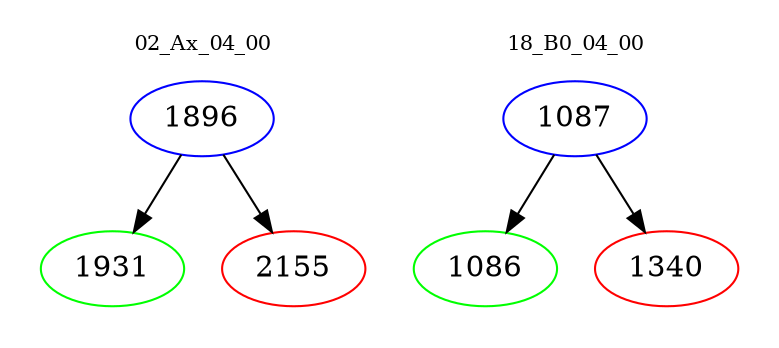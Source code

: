 digraph{
subgraph cluster_0 {
color = white
label = "02_Ax_04_00";
fontsize=10;
T0_1896 [label="1896", color="blue"]
T0_1896 -> T0_1931 [color="black"]
T0_1931 [label="1931", color="green"]
T0_1896 -> T0_2155 [color="black"]
T0_2155 [label="2155", color="red"]
}
subgraph cluster_1 {
color = white
label = "18_B0_04_00";
fontsize=10;
T1_1087 [label="1087", color="blue"]
T1_1087 -> T1_1086 [color="black"]
T1_1086 [label="1086", color="green"]
T1_1087 -> T1_1340 [color="black"]
T1_1340 [label="1340", color="red"]
}
}
